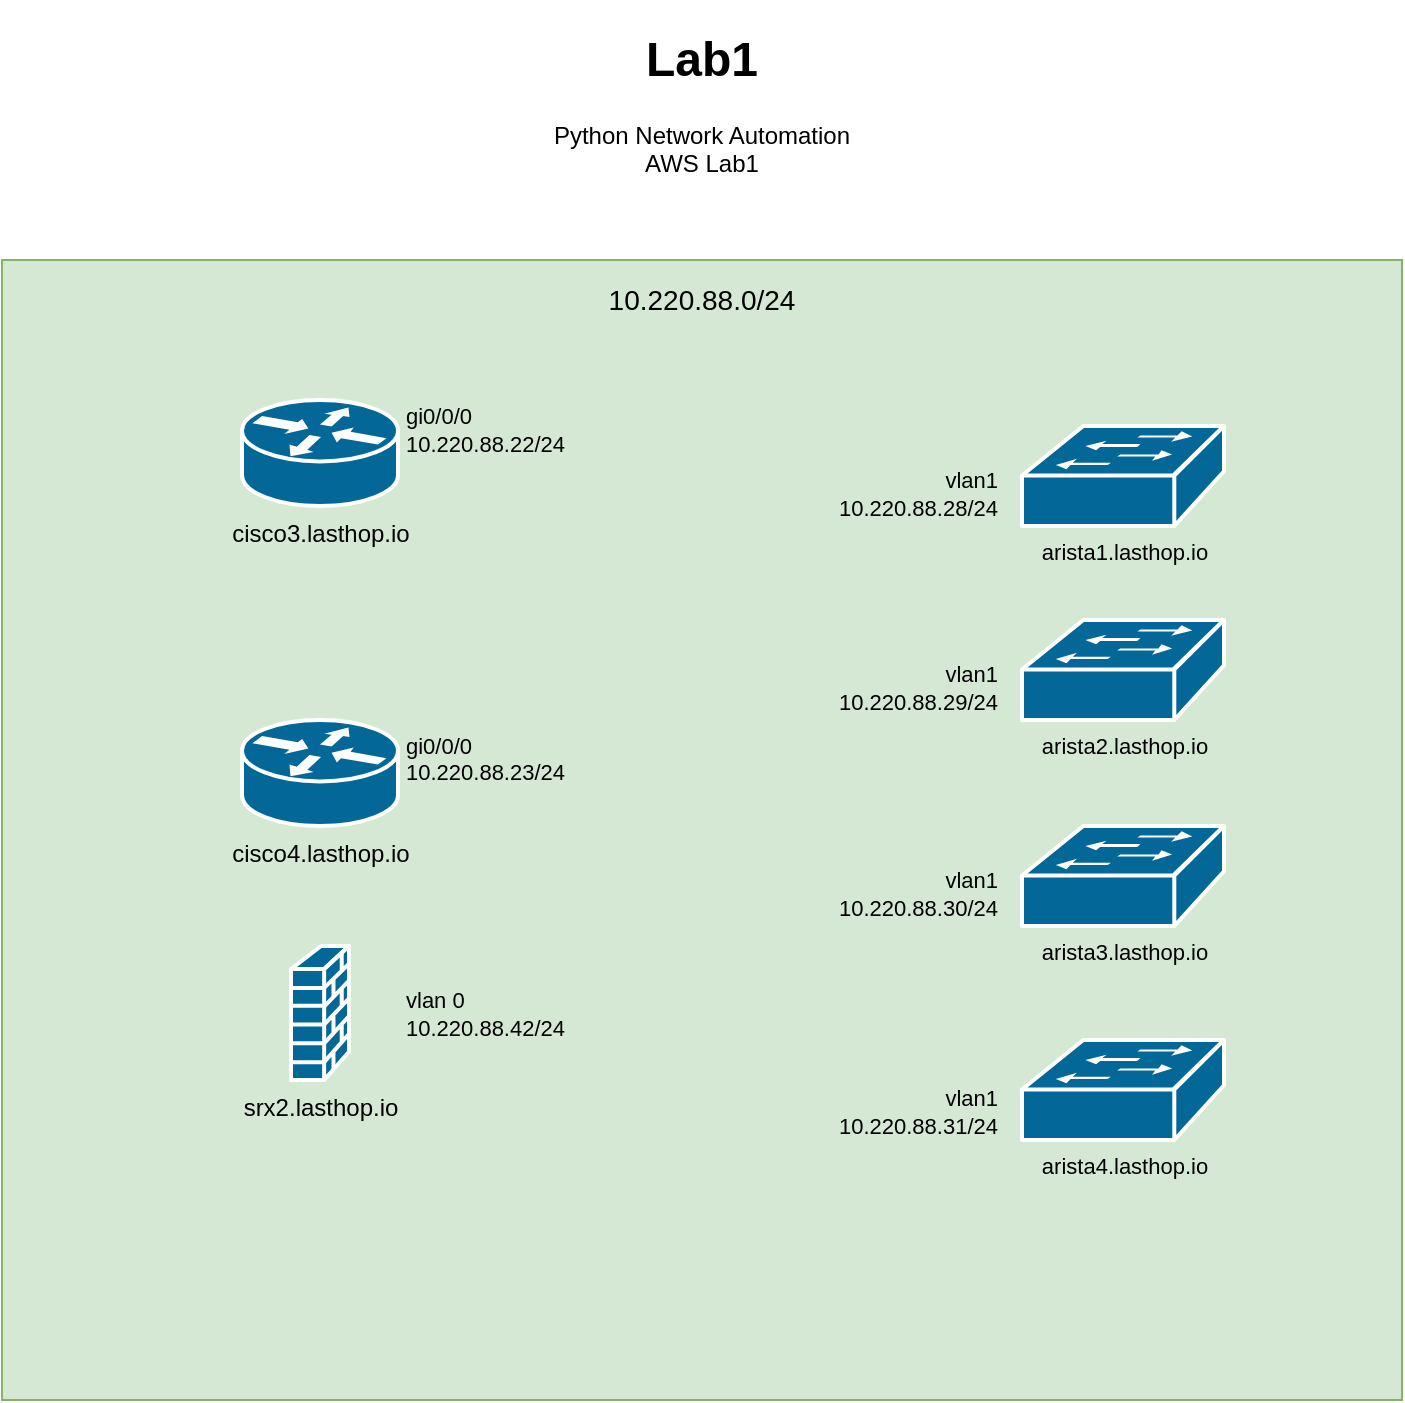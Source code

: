 <mxfile version="13.9.9" type="device" pages="2"><diagram id="6a731a19-8d31-9384-78a2-239565b7b9f0" name="Page-1"><mxGraphModel dx="1296" dy="645" grid="1" gridSize="10" guides="1" tooltips="1" connect="1" arrows="1" fold="1" page="1" pageScale="1" pageWidth="1100" pageHeight="850" background="#ffffff" math="0" shadow="0"><root><mxCell id="0"/><mxCell id="1" parent="0"/><mxCell id="OvaoyiKged6enhEXMuIN-2263" value="" style="rounded=0;whiteSpace=wrap;html=1;align=center;fillColor=#d5e8d4;strokeColor=#82b366;" parent="1" vertex="1"><mxGeometry x="200" y="130" width="700" height="570" as="geometry"/></mxCell><mxCell id="OvaoyiKged6enhEXMuIN-2258" value="&lt;h1 style=&quot;&quot;&gt;Lab1&lt;br&gt;&lt;/h1&gt;&lt;div&gt;Python Network Automation&lt;/div&gt;&lt;div&gt;AWS Lab1&lt;/div&gt;" style="text;html=1;strokeColor=none;fillColor=none;spacing=5;spacingTop=-20;whiteSpace=wrap;overflow=hidden;rounded=0;align=center;" parent="1" vertex="1"><mxGeometry x="455" y="10" width="190" height="120" as="geometry"/></mxCell><mxCell id="OvaoyiKged6enhEXMuIN-2259" value="cisco3.lasthop.io" style="shape=mxgraph.cisco.routers.router;html=1;pointerEvents=1;dashed=0;fillColor=#036897;strokeColor=#ffffff;strokeWidth=2;verticalLabelPosition=bottom;verticalAlign=top;align=center;outlineConnect=0;" parent="1" vertex="1"><mxGeometry x="320" y="200" width="78" height="53" as="geometry"/></mxCell><mxCell id="OvaoyiKged6enhEXMuIN-2260" value="cisco4.lasthop.io" style="shape=mxgraph.cisco.routers.router;html=1;pointerEvents=1;dashed=0;fillColor=#036897;strokeColor=#ffffff;strokeWidth=2;verticalLabelPosition=bottom;verticalAlign=top;align=center;outlineConnect=0;" parent="1" vertex="1"><mxGeometry x="320" y="360" width="78" height="53" as="geometry"/></mxCell><mxCell id="OvaoyiKged6enhEXMuIN-2262" style="edgeStyle=orthogonalEdgeStyle;rounded=0;orthogonalLoop=1;jettySize=auto;html=1;exitX=0.5;exitY=1;exitDx=0;exitDy=0;exitPerimeter=0;" parent="1" source="OvaoyiKged6enhEXMuIN-2260" target="OvaoyiKged6enhEXMuIN-2260" edge="1"><mxGeometry relative="1" as="geometry"/></mxCell><mxCell id="OvaoyiKged6enhEXMuIN-2264" value="10.220.88.0/24" style="text;html=1;strokeColor=none;fillColor=none;align=center;verticalAlign=middle;whiteSpace=wrap;rounded=0;fontSize=14;" parent="1" vertex="1"><mxGeometry x="490" y="140" width="120" height="20" as="geometry"/></mxCell><mxCell id="OvaoyiKged6enhEXMuIN-2265" value="gi0/0/0&lt;br style=&quot;font-size: 11px;&quot;&gt;10.220.88.22/24" style="text;html=1;strokeColor=none;fillColor=none;align=left;verticalAlign=middle;whiteSpace=wrap;rounded=0;fontSize=11;" parent="1" vertex="1"><mxGeometry x="400" y="190" width="80" height="50" as="geometry"/></mxCell><mxCell id="OvaoyiKged6enhEXMuIN-2266" value="&lt;span style=&quot;color: rgb(0, 0, 0); font-family: helvetica; font-size: 11px; font-style: normal; font-weight: 400; letter-spacing: normal; text-align: left; text-indent: 0px; text-transform: none; word-spacing: 0px; display: inline; float: none;&quot;&gt;gi0/0/0&lt;/span&gt;&lt;br style=&quot;color: rgb(0, 0, 0); font-family: helvetica; font-size: 11px; font-style: normal; font-weight: 400; letter-spacing: normal; text-align: left; text-indent: 0px; text-transform: none; word-spacing: 0px;&quot;&gt;&lt;span style=&quot;color: rgb(0, 0, 0); font-family: helvetica; font-size: 11px; font-style: normal; font-weight: 400; letter-spacing: normal; text-align: left; text-indent: 0px; text-transform: none; word-spacing: 0px; display: inline; float: none;&quot;&gt;10.220.88.23/24&lt;/span&gt;" style="text;whiteSpace=wrap;html=1;fontSize=11;labelBackgroundColor=none;" parent="1" vertex="1"><mxGeometry x="400" y="360" width="110" height="40" as="geometry"/></mxCell><mxCell id="OvaoyiKged6enhEXMuIN-2268" value="vlan 0&lt;br&gt;&lt;div style=&quot;&quot;&gt;&lt;span&gt;10.220.88.42/24&lt;/span&gt;&lt;/div&gt;" style="text;html=1;strokeColor=none;fillColor=none;align=left;verticalAlign=middle;whiteSpace=wrap;rounded=0;labelBackgroundColor=none;fontSize=11;" parent="1" vertex="1"><mxGeometry x="400" y="496.5" width="115" height="20" as="geometry"/></mxCell><mxCell id="OvaoyiKged6enhEXMuIN-2269" value="&lt;span style=&quot;font-size: 12px&quot;&gt;srx2.lasthop.io&lt;/span&gt;" style="shape=mxgraph.cisco.security.firewall;html=1;pointerEvents=1;dashed=0;fillColor=#036897;strokeColor=#ffffff;strokeWidth=2;verticalLabelPosition=bottom;verticalAlign=top;align=center;outlineConnect=0;labelBackgroundColor=none;fontSize=11;" parent="1" vertex="1"><mxGeometry x="344.5" y="473" width="29" height="67" as="geometry"/></mxCell><mxCell id="OvaoyiKged6enhEXMuIN-2270" value="arista2.lasthop.io" style="shape=mxgraph.cisco.switches.workgroup_switch;html=1;pointerEvents=1;dashed=0;fillColor=#036897;strokeColor=#ffffff;strokeWidth=2;verticalLabelPosition=bottom;verticalAlign=top;align=center;outlineConnect=0;labelBackgroundColor=none;fontSize=11;" parent="1" vertex="1"><mxGeometry x="710" y="310" width="101" height="50" as="geometry"/></mxCell><mxCell id="OvaoyiKged6enhEXMuIN-2271" value="vlan1&lt;br&gt;10.220.88.28/24" style="text;html=1;strokeColor=none;fillColor=none;align=right;verticalAlign=middle;whiteSpace=wrap;rounded=0;labelBackgroundColor=none;fontSize=11;" parent="1" vertex="1"><mxGeometry x="610" y="231" width="90" height="32" as="geometry"/></mxCell><mxCell id="lICVO2UhV7BjN3XW92vw-1" value="arista1.lasthop.io" style="shape=mxgraph.cisco.switches.workgroup_switch;html=1;pointerEvents=1;dashed=0;fillColor=#036897;strokeColor=#ffffff;strokeWidth=2;verticalLabelPosition=bottom;verticalAlign=top;align=center;outlineConnect=0;labelBackgroundColor=none;fontSize=11;" vertex="1" parent="1"><mxGeometry x="710" y="213" width="101" height="50" as="geometry"/></mxCell><mxCell id="lICVO2UhV7BjN3XW92vw-2" value="arista3.lasthop.io" style="shape=mxgraph.cisco.switches.workgroup_switch;html=1;pointerEvents=1;dashed=0;fillColor=#036897;strokeColor=#ffffff;strokeWidth=2;verticalLabelPosition=bottom;verticalAlign=top;align=center;outlineConnect=0;labelBackgroundColor=none;fontSize=11;" vertex="1" parent="1"><mxGeometry x="710" y="413" width="101" height="50" as="geometry"/></mxCell><mxCell id="lICVO2UhV7BjN3XW92vw-3" value="arista4.lasthop.io" style="shape=mxgraph.cisco.switches.workgroup_switch;html=1;pointerEvents=1;dashed=0;fillColor=#036897;strokeColor=#ffffff;strokeWidth=2;verticalLabelPosition=bottom;verticalAlign=top;align=center;outlineConnect=0;labelBackgroundColor=none;fontSize=11;" vertex="1" parent="1"><mxGeometry x="710" y="520" width="101" height="50" as="geometry"/></mxCell><mxCell id="lICVO2UhV7BjN3XW92vw-4" value="vlan1&lt;br&gt;10.220.88.31/24" style="text;html=1;strokeColor=none;fillColor=none;align=right;verticalAlign=middle;whiteSpace=wrap;rounded=0;labelBackgroundColor=none;fontSize=11;" vertex="1" parent="1"><mxGeometry x="610" y="540" width="90" height="32" as="geometry"/></mxCell><mxCell id="lICVO2UhV7BjN3XW92vw-6" value="vlan1&lt;br&gt;10.220.88.29/24" style="text;html=1;strokeColor=none;fillColor=none;align=right;verticalAlign=middle;whiteSpace=wrap;rounded=0;labelBackgroundColor=none;fontSize=11;" vertex="1" parent="1"><mxGeometry x="610" y="328" width="90" height="32" as="geometry"/></mxCell><mxCell id="lICVO2UhV7BjN3XW92vw-7" value="vlan1&lt;br&gt;10.220.88.30/24" style="text;html=1;strokeColor=none;fillColor=none;align=right;verticalAlign=middle;whiteSpace=wrap;rounded=0;labelBackgroundColor=none;fontSize=11;" vertex="1" parent="1"><mxGeometry x="610" y="431" width="90" height="32" as="geometry"/></mxCell></root></mxGraphModel></diagram><diagram id="eVtgoSwI4cfxot-C2Ekc" name="Page-2"><mxGraphModel dx="2204" dy="1096" grid="1" gridSize="10" guides="1" tooltips="1" connect="1" arrows="1" fold="1" page="1" pageScale="1" pageWidth="1100" pageHeight="850" math="0" shadow="0"><root><mxCell id="wcnWQEwOhOZ6RhG2MkCc-0"/><mxCell id="wcnWQEwOhOZ6RhG2MkCc-1" parent="wcnWQEwOhOZ6RhG2MkCc-0"/><mxCell id="wcnWQEwOhOZ6RhG2MkCc-3" value="nxos1.lasthop.io" style="shape=mxgraph.cisco.switches.layer_3_switch;html=1;pointerEvents=1;dashed=0;fillColor=#036897;strokeColor=#ffffff;strokeWidth=2;verticalLabelPosition=bottom;verticalAlign=top;align=center;outlineConnect=0;" vertex="1" parent="wcnWQEwOhOZ6RhG2MkCc-1"><mxGeometry x="663" y="290" width="64" height="64" as="geometry"/></mxCell><mxCell id="wcnWQEwOhOZ6RhG2MkCc-4" value="nxos1.lasthop.io" style="shape=mxgraph.cisco.switches.layer_3_switch;html=1;pointerEvents=1;dashed=0;fillColor=#036897;strokeColor=#ffffff;strokeWidth=2;verticalLabelPosition=bottom;verticalAlign=top;align=center;outlineConnect=0;" vertex="1" parent="wcnWQEwOhOZ6RhG2MkCc-1"><mxGeometry x="373" y="290" width="64" height="64" as="geometry"/></mxCell><mxCell id="wcnWQEwOhOZ6RhG2MkCc-5" value="" style="endArrow=none;html=1;" edge="1" parent="wcnWQEwOhOZ6RhG2MkCc-1"><mxGeometry width="50" height="50" relative="1" as="geometry"><mxPoint x="450" y="300" as="sourcePoint"/><mxPoint x="650" y="300" as="targetPoint"/></mxGeometry></mxCell><mxCell id="wcnWQEwOhOZ6RhG2MkCc-7" value="Eth1/1" style="edgeLabel;html=1;align=center;verticalAlign=middle;resizable=0;points=[];" vertex="1" connectable="0" parent="wcnWQEwOhOZ6RhG2MkCc-5"><mxGeometry x="0.13" relative="1" as="geometry"><mxPoint x="-13" as="offset"/></mxGeometry></mxCell><mxCell id="wcnWQEwOhOZ6RhG2MkCc-8" value="" style="endArrow=none;html=1;" edge="1" parent="wcnWQEwOhOZ6RhG2MkCc-1"><mxGeometry width="50" height="50" relative="1" as="geometry"><mxPoint x="450" y="315" as="sourcePoint"/><mxPoint x="650" y="315" as="targetPoint"/></mxGeometry></mxCell><mxCell id="wcnWQEwOhOZ6RhG2MkCc-9" value="Eth1/2" style="edgeLabel;html=1;align=center;verticalAlign=middle;resizable=0;points=[];" vertex="1" connectable="0" parent="wcnWQEwOhOZ6RhG2MkCc-8"><mxGeometry x="0.13" relative="1" as="geometry"><mxPoint x="-13" as="offset"/></mxGeometry></mxCell><mxCell id="wcnWQEwOhOZ6RhG2MkCc-10" value="" style="endArrow=none;html=1;" edge="1" parent="wcnWQEwOhOZ6RhG2MkCc-1"><mxGeometry width="50" height="50" relative="1" as="geometry"><mxPoint x="450" y="332" as="sourcePoint"/><mxPoint x="650" y="332" as="targetPoint"/></mxGeometry></mxCell><mxCell id="wcnWQEwOhOZ6RhG2MkCc-11" value="Eth1/3" style="edgeLabel;html=1;align=center;verticalAlign=middle;resizable=0;points=[];" vertex="1" connectable="0" parent="wcnWQEwOhOZ6RhG2MkCc-10"><mxGeometry x="0.13" relative="1" as="geometry"><mxPoint x="-13" as="offset"/></mxGeometry></mxCell><mxCell id="wcnWQEwOhOZ6RhG2MkCc-12" value="" style="endArrow=none;html=1;" edge="1" parent="wcnWQEwOhOZ6RhG2MkCc-1"><mxGeometry width="50" height="50" relative="1" as="geometry"><mxPoint x="450" y="350" as="sourcePoint"/><mxPoint x="650" y="350" as="targetPoint"/></mxGeometry></mxCell><mxCell id="wcnWQEwOhOZ6RhG2MkCc-13" value="Eth1/4" style="edgeLabel;html=1;align=center;verticalAlign=middle;resizable=0;points=[];" vertex="1" connectable="0" parent="wcnWQEwOhOZ6RhG2MkCc-12"><mxGeometry x="0.13" relative="1" as="geometry"><mxPoint x="-13" as="offset"/></mxGeometry></mxCell><mxCell id="X6l0wm4C54zabWHplStQ-0" value="&lt;h1&gt;Lab2&lt;br&gt;&lt;/h1&gt;&lt;div&gt;Python Network Automation&lt;/div&gt;&lt;div&gt;AWS Lab2&lt;/div&gt;" style="text;html=1;strokeColor=none;fillColor=none;spacing=5;spacingTop=-20;whiteSpace=wrap;overflow=hidden;rounded=0;align=center;" vertex="1" parent="wcnWQEwOhOZ6RhG2MkCc-1"><mxGeometry x="455" y="10" width="190" height="120" as="geometry"/></mxCell></root></mxGraphModel></diagram></mxfile>
